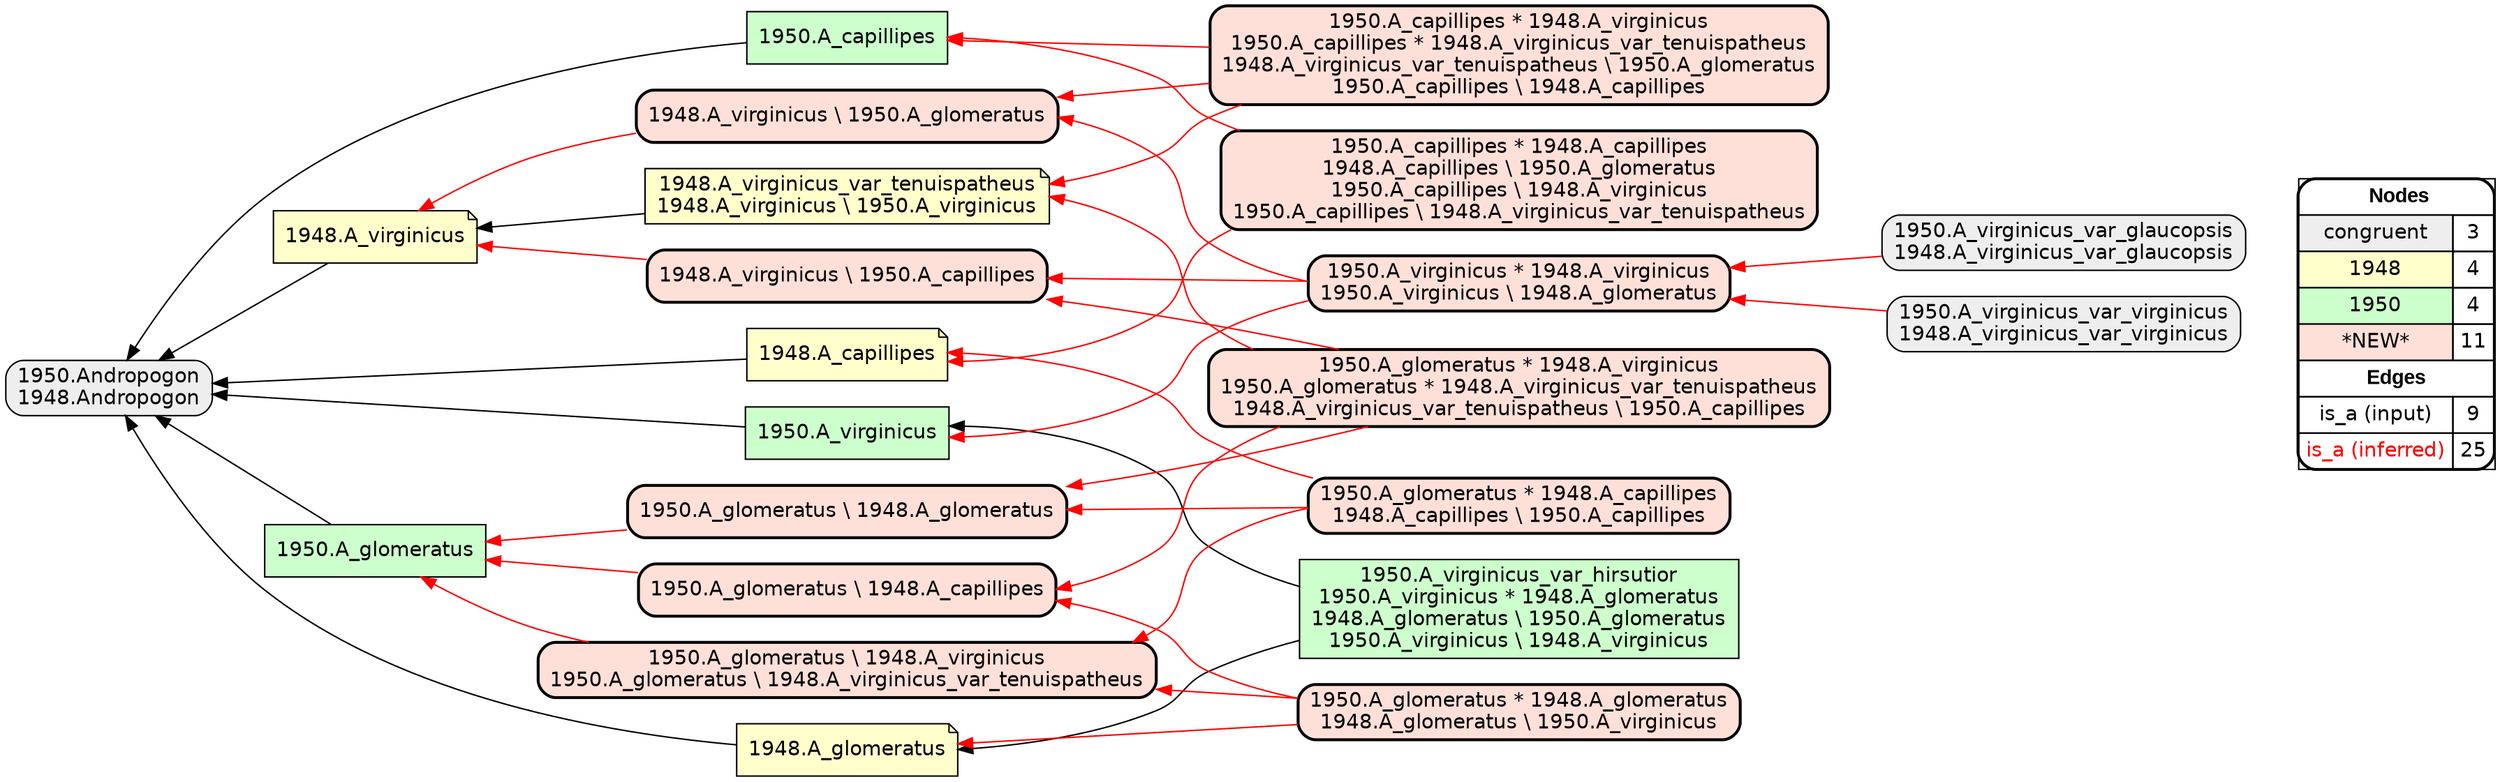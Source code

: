 digraph{
rankdir=RL
node[shape=box style="filled,rounded" fillcolor="#EEEEEE" fontname="helvetica"] 
"1950.Andropogon\n1948.Andropogon"
"1950.A_virginicus_var_glaucopsis\n1948.A_virginicus_var_glaucopsis"
"1950.A_virginicus_var_virginicus\n1948.A_virginicus_var_virginicus"
node[shape=note style=filled fillcolor="#FFFFCC" fontname="helvetica"] 
"1948.A_capillipes"
"1948.A_virginicus"
"1948.A_glomeratus"
"1948.A_virginicus_var_tenuispatheus\n1948.A_virginicus \\ 1950.A_virginicus"
node[shape=box style=filled fillcolor="#CCFFCC" fontname="helvetica"] 
"1950.A_virginicus_var_hirsutior\n1950.A_virginicus * 1948.A_glomeratus\n1948.A_glomeratus \\ 1950.A_glomeratus\n1950.A_virginicus \\ 1948.A_virginicus"
"1950.A_virginicus"
"1950.A_capillipes"
"1950.A_glomeratus"
node[shape=box style="filled,rounded,bold" fillcolor="#FFE0D8" fontname="helvetica"] 
"1950.A_glomeratus * 1948.A_virginicus\n1950.A_glomeratus * 1948.A_virginicus_var_tenuispatheus\n1948.A_virginicus_var_tenuispatheus \\ 1950.A_capillipes"
"1950.A_glomeratus \\ 1948.A_virginicus\n1950.A_glomeratus \\ 1948.A_virginicus_var_tenuispatheus"
"1950.A_glomeratus * 1948.A_capillipes\n1948.A_capillipes \\ 1950.A_capillipes"
"1948.A_virginicus \\ 1950.A_capillipes"
"1950.A_glomeratus * 1948.A_glomeratus\n1948.A_glomeratus \\ 1950.A_virginicus"
"1948.A_virginicus \\ 1950.A_glomeratus"
"1950.A_virginicus * 1948.A_virginicus\n1950.A_virginicus \\ 1948.A_glomeratus"
"1950.A_capillipes * 1948.A_capillipes\n1948.A_capillipes \\ 1950.A_glomeratus\n1950.A_capillipes \\ 1948.A_virginicus\n1950.A_capillipes \\ 1948.A_virginicus_var_tenuispatheus"
"1950.A_glomeratus \\ 1948.A_glomeratus"
"1950.A_capillipes * 1948.A_virginicus\n1950.A_capillipes * 1948.A_virginicus_var_tenuispatheus\n1948.A_virginicus_var_tenuispatheus \\ 1950.A_glomeratus\n1950.A_capillipes \\ 1948.A_capillipes"
"1950.A_glomeratus \\ 1948.A_capillipes"
edge[arrowhead=normal style=dotted color="#000000" constraint=true penwidth=1]
edge[arrowhead=normal style=solid color="#000000" constraint=true penwidth=1]
"1948.A_virginicus" -> "1950.Andropogon\n1948.Andropogon"
"1948.A_glomeratus" -> "1950.Andropogon\n1948.Andropogon"
"1950.A_glomeratus" -> "1950.Andropogon\n1948.Andropogon"
"1948.A_capillipes" -> "1950.Andropogon\n1948.Andropogon"
"1950.A_virginicus" -> "1950.Andropogon\n1948.Andropogon"
"1950.A_virginicus_var_hirsutior\n1950.A_virginicus * 1948.A_glomeratus\n1948.A_glomeratus \\ 1950.A_glomeratus\n1950.A_virginicus \\ 1948.A_virginicus" -> "1950.A_virginicus"
"1950.A_virginicus_var_hirsutior\n1950.A_virginicus * 1948.A_glomeratus\n1948.A_glomeratus \\ 1950.A_glomeratus\n1950.A_virginicus \\ 1948.A_virginicus" -> "1948.A_glomeratus"
"1948.A_virginicus_var_tenuispatheus\n1948.A_virginicus \\ 1950.A_virginicus" -> "1948.A_virginicus"
"1950.A_capillipes" -> "1950.Andropogon\n1948.Andropogon"
edge[arrowhead=normal style=solid color="#FF0000" constraint=true penwidth=1]
"1950.A_virginicus_var_virginicus\n1948.A_virginicus_var_virginicus" -> "1950.A_virginicus * 1948.A_virginicus\n1950.A_virginicus \\ 1948.A_glomeratus"
"1950.A_glomeratus * 1948.A_virginicus\n1950.A_glomeratus * 1948.A_virginicus_var_tenuispatheus\n1948.A_virginicus_var_tenuispatheus \\ 1950.A_capillipes" -> "1950.A_glomeratus \\ 1948.A_capillipes"
"1950.A_virginicus_var_glaucopsis\n1948.A_virginicus_var_glaucopsis" -> "1950.A_virginicus * 1948.A_virginicus\n1950.A_virginicus \\ 1948.A_glomeratus"
"1950.A_glomeratus * 1948.A_virginicus\n1950.A_glomeratus * 1948.A_virginicus_var_tenuispatheus\n1948.A_virginicus_var_tenuispatheus \\ 1950.A_capillipes" -> "1950.A_glomeratus \\ 1948.A_glomeratus"
"1948.A_virginicus \\ 1950.A_capillipes" -> "1948.A_virginicus"
"1950.A_capillipes * 1948.A_capillipes\n1948.A_capillipes \\ 1950.A_glomeratus\n1950.A_capillipes \\ 1948.A_virginicus\n1950.A_capillipes \\ 1948.A_virginicus_var_tenuispatheus" -> "1950.A_capillipes"
"1950.A_capillipes * 1948.A_virginicus\n1950.A_capillipes * 1948.A_virginicus_var_tenuispatheus\n1948.A_virginicus_var_tenuispatheus \\ 1950.A_glomeratus\n1950.A_capillipes \\ 1948.A_capillipes" -> "1948.A_virginicus_var_tenuispatheus\n1948.A_virginicus \\ 1950.A_virginicus"
"1950.A_glomeratus * 1948.A_glomeratus\n1948.A_glomeratus \\ 1950.A_virginicus" -> "1948.A_glomeratus"
"1950.A_capillipes * 1948.A_capillipes\n1948.A_capillipes \\ 1950.A_glomeratus\n1950.A_capillipes \\ 1948.A_virginicus\n1950.A_capillipes \\ 1948.A_virginicus_var_tenuispatheus" -> "1948.A_capillipes"
"1950.A_glomeratus \\ 1948.A_virginicus\n1950.A_glomeratus \\ 1948.A_virginicus_var_tenuispatheus" -> "1950.A_glomeratus"
"1950.A_capillipes * 1948.A_virginicus\n1950.A_capillipes * 1948.A_virginicus_var_tenuispatheus\n1948.A_virginicus_var_tenuispatheus \\ 1950.A_glomeratus\n1950.A_capillipes \\ 1948.A_capillipes" -> "1948.A_virginicus \\ 1950.A_glomeratus"
"1948.A_virginicus \\ 1950.A_glomeratus" -> "1948.A_virginicus"
"1950.A_virginicus * 1948.A_virginicus\n1950.A_virginicus \\ 1948.A_glomeratus" -> "1948.A_virginicus \\ 1950.A_glomeratus"
"1950.A_glomeratus * 1948.A_glomeratus\n1948.A_glomeratus \\ 1950.A_virginicus" -> "1950.A_glomeratus \\ 1948.A_virginicus\n1950.A_glomeratus \\ 1948.A_virginicus_var_tenuispatheus"
"1950.A_glomeratus * 1948.A_capillipes\n1948.A_capillipes \\ 1950.A_capillipes" -> "1950.A_glomeratus \\ 1948.A_virginicus\n1950.A_glomeratus \\ 1948.A_virginicus_var_tenuispatheus"
"1950.A_glomeratus * 1948.A_virginicus\n1950.A_glomeratus * 1948.A_virginicus_var_tenuispatheus\n1948.A_virginicus_var_tenuispatheus \\ 1950.A_capillipes" -> "1948.A_virginicus \\ 1950.A_capillipes"
"1950.A_glomeratus * 1948.A_glomeratus\n1948.A_glomeratus \\ 1950.A_virginicus" -> "1950.A_glomeratus \\ 1948.A_capillipes"
"1950.A_capillipes * 1948.A_virginicus\n1950.A_capillipes * 1948.A_virginicus_var_tenuispatheus\n1948.A_virginicus_var_tenuispatheus \\ 1950.A_glomeratus\n1950.A_capillipes \\ 1948.A_capillipes" -> "1950.A_capillipes"
"1950.A_glomeratus * 1948.A_capillipes\n1948.A_capillipes \\ 1950.A_capillipes" -> "1948.A_capillipes"
"1950.A_virginicus * 1948.A_virginicus\n1950.A_virginicus \\ 1948.A_glomeratus" -> "1948.A_virginicus \\ 1950.A_capillipes"
"1950.A_virginicus * 1948.A_virginicus\n1950.A_virginicus \\ 1948.A_glomeratus" -> "1950.A_virginicus"
"1950.A_glomeratus * 1948.A_capillipes\n1948.A_capillipes \\ 1950.A_capillipes" -> "1950.A_glomeratus \\ 1948.A_glomeratus"
"1950.A_glomeratus \\ 1948.A_glomeratus" -> "1950.A_glomeratus"
"1950.A_glomeratus * 1948.A_virginicus\n1950.A_glomeratus * 1948.A_virginicus_var_tenuispatheus\n1948.A_virginicus_var_tenuispatheus \\ 1950.A_capillipes" -> "1948.A_virginicus_var_tenuispatheus\n1948.A_virginicus \\ 1950.A_virginicus"
"1950.A_glomeratus \\ 1948.A_capillipes" -> "1950.A_glomeratus"
node[shape=box] 
{rank=source Legend [fillcolor= white margin=0 label=< 
 <TABLE BORDER="0" CELLBORDER="1" CELLSPACING="0" CELLPADDING="4"> 
<TR> <TD COLSPAN="2"><font face="Arial Black"> Nodes</font></TD> </TR> 
<TR> 
 <TD bgcolor="#EEEEEE" fontname="helvetica">congruent</TD> 
 <TD>3</TD> 
 </TR> 
<TR> 
 <TD bgcolor="#FFFFCC" fontname="helvetica">1948</TD> 
 <TD>4</TD> 
 </TR> 
<TR> 
 <TD bgcolor="#CCFFCC" fontname="helvetica">1950</TD> 
 <TD>4</TD> 
 </TR> 
<TR> 
 <TD bgcolor="#FFE0D8" fontname="helvetica">*NEW*</TD> 
 <TD>11</TD> 
 </TR> 
<TR> <TD COLSPAN="2"><font face = "Arial Black"> Edges </font></TD> </TR> 
<TR> 
 <TD><font color ="#000000">is_a (input)</font></TD><TD>9</TD>
</TR>
<TR> 
 <TD><font color ="#FF0000">is_a (inferred)</font></TD><TD>25</TD>
</TR>
</TABLE> 
 >] } 
}